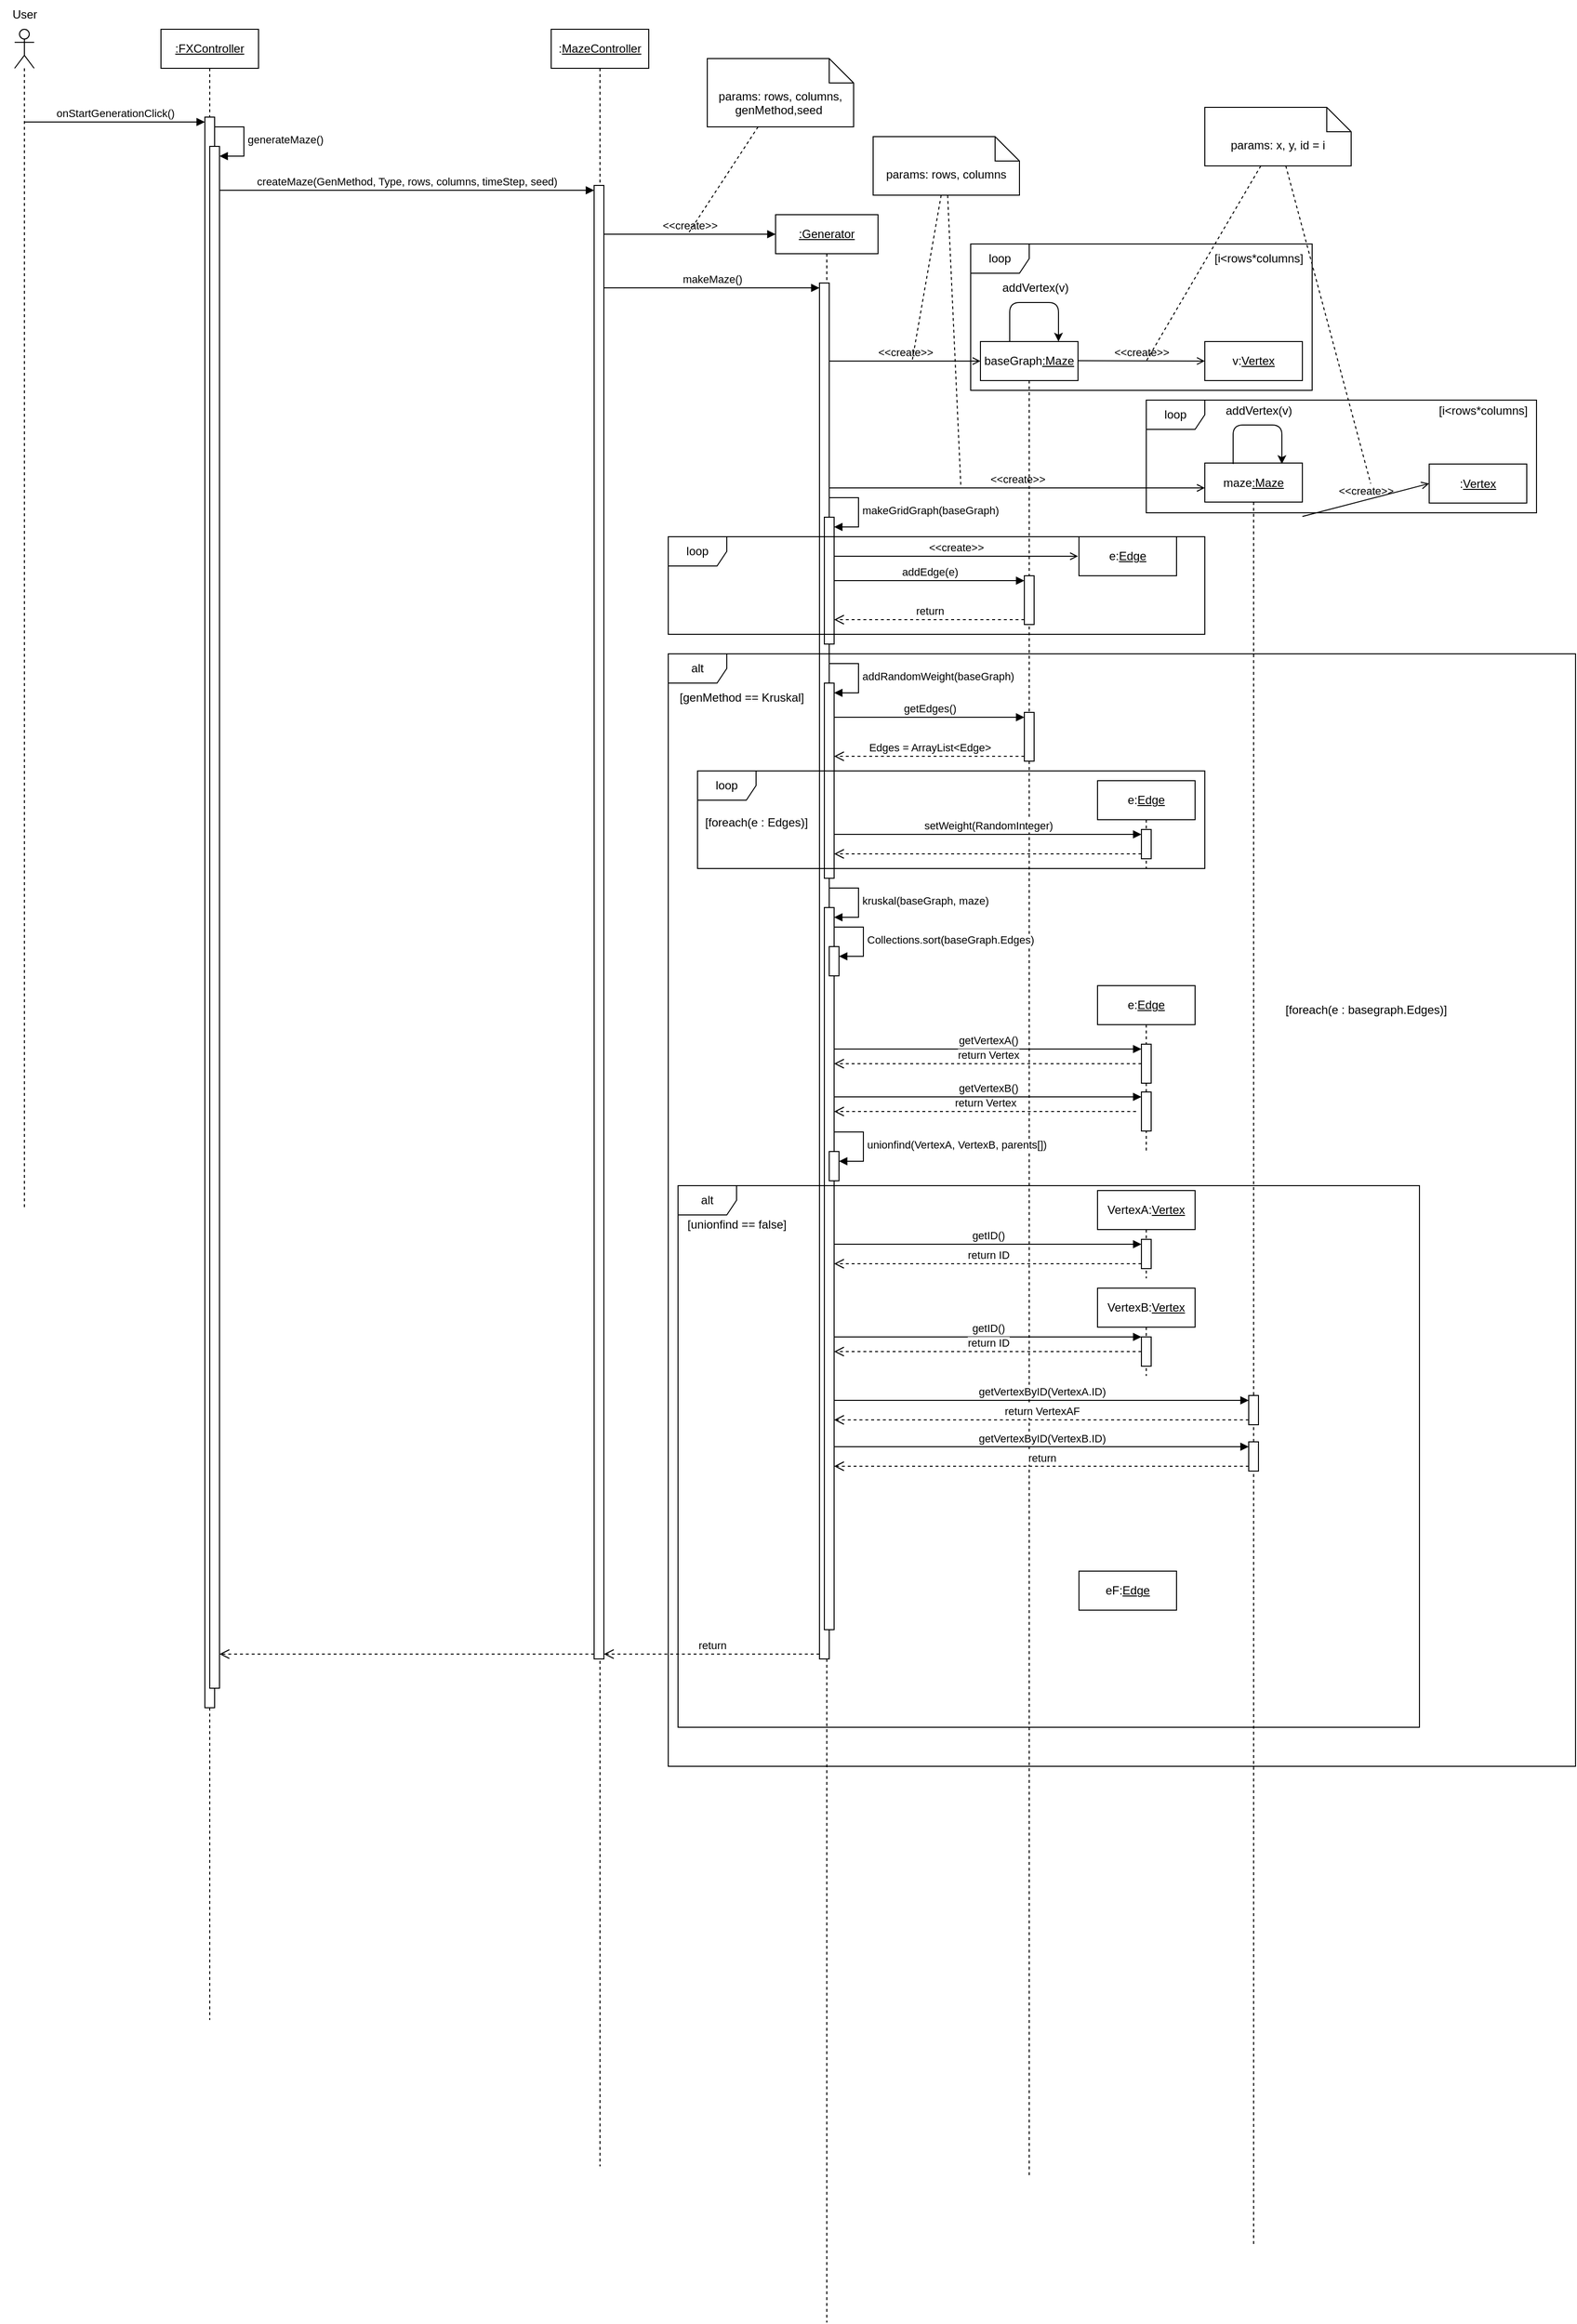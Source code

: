<mxfile>
    <diagram name="Page-1" id="IkOOb1YIsuJRBEpDu00r">
        <mxGraphModel dx="613" dy="276" grid="1" gridSize="10" guides="1" tooltips="1" connect="1" arrows="1" fold="1" page="1" pageScale="1" pageWidth="827" pageHeight="1169" math="0" shadow="0">
            <root>
                <mxCell id="0"/>
                <mxCell id="1" parent="0"/>
                <mxCell id="22" value="" style="shape=umlLifeline;perimeter=lifelinePerimeter;whiteSpace=wrap;html=1;container=1;dropTarget=0;collapsible=0;recursiveResize=0;outlineConnect=0;portConstraint=eastwest;newEdgeStyle={&quot;curved&quot;:0,&quot;rounded&quot;:0};participant=umlActor;" vertex="1" parent="1">
                    <mxGeometry x="50" y="40" width="20" height="1210" as="geometry"/>
                </mxCell>
                <mxCell id="23" value="User" style="text;html=1;align=center;verticalAlign=middle;resizable=0;points=[];autosize=1;strokeColor=none;fillColor=none;" vertex="1" parent="1">
                    <mxGeometry x="35" y="10" width="50" height="30" as="geometry"/>
                </mxCell>
                <mxCell id="24" value="&lt;u&gt;:FXController&lt;/u&gt;" style="shape=umlLifeline;perimeter=lifelinePerimeter;whiteSpace=wrap;html=1;container=1;dropTarget=0;collapsible=0;recursiveResize=0;outlineConnect=0;portConstraint=eastwest;newEdgeStyle={&quot;curved&quot;:0,&quot;rounded&quot;:0};" vertex="1" parent="1">
                    <mxGeometry x="200" y="40" width="100" height="2040" as="geometry"/>
                </mxCell>
                <mxCell id="26" value="" style="html=1;points=[[0,0,0,0,5],[0,1,0,0,-5],[1,0,0,0,5],[1,1,0,0,-5]];perimeter=orthogonalPerimeter;outlineConnect=0;targetShapes=umlLifeline;portConstraint=eastwest;newEdgeStyle={&quot;curved&quot;:0,&quot;rounded&quot;:0};" vertex="1" parent="24">
                    <mxGeometry x="45" y="90" width="10" height="1630" as="geometry"/>
                </mxCell>
                <mxCell id="30" value="" style="html=1;points=[[0,0,0,0,5],[0,1,0,0,-5],[1,0,0,0,5],[1,1,0,0,-5]];perimeter=orthogonalPerimeter;outlineConnect=0;targetShapes=umlLifeline;portConstraint=eastwest;newEdgeStyle={&quot;curved&quot;:0,&quot;rounded&quot;:0};" vertex="1" parent="24">
                    <mxGeometry x="50" y="120" width="10" height="1580" as="geometry"/>
                </mxCell>
                <mxCell id="31" value="generateMaze()" style="html=1;align=left;spacingLeft=2;endArrow=block;rounded=0;edgeStyle=orthogonalEdgeStyle;curved=0;rounded=0;" edge="1" target="30" parent="24">
                    <mxGeometry relative="1" as="geometry">
                        <mxPoint x="55" y="100" as="sourcePoint"/>
                        <Array as="points">
                            <mxPoint x="85" y="130"/>
                        </Array>
                    </mxGeometry>
                </mxCell>
                <mxCell id="25" value=":&lt;u&gt;MazeController&lt;/u&gt;" style="shape=umlLifeline;perimeter=lifelinePerimeter;whiteSpace=wrap;html=1;container=1;dropTarget=0;collapsible=0;recursiveResize=0;outlineConnect=0;portConstraint=eastwest;newEdgeStyle={&quot;curved&quot;:0,&quot;rounded&quot;:0};" vertex="1" parent="1">
                    <mxGeometry x="600" y="40" width="100" height="2190" as="geometry"/>
                </mxCell>
                <mxCell id="32" value="" style="html=1;points=[[0,0,0,0,5],[0,1,0,0,-5],[1,0,0,0,5],[1,1,0,0,-5]];perimeter=orthogonalPerimeter;outlineConnect=0;targetShapes=umlLifeline;portConstraint=eastwest;newEdgeStyle={&quot;curved&quot;:0,&quot;rounded&quot;:0};" vertex="1" parent="25">
                    <mxGeometry x="44" y="160" width="10" height="1510" as="geometry"/>
                </mxCell>
                <mxCell id="27" value="onStartGenerationClick()" style="html=1;verticalAlign=bottom;endArrow=block;curved=0;rounded=0;entryX=0;entryY=0;entryDx=0;entryDy=5;" edge="1" target="26" parent="1" source="22">
                    <mxGeometry relative="1" as="geometry">
                        <mxPoint x="175" y="135" as="sourcePoint"/>
                    </mxGeometry>
                </mxCell>
                <mxCell id="33" value="createMaze(GenMethod, Type, rows, columns, timeStep, seed)" style="html=1;verticalAlign=bottom;endArrow=block;curved=0;rounded=0;entryX=0;entryY=0;entryDx=0;entryDy=5;" edge="1" target="32" parent="1" source="30">
                    <mxGeometry relative="1" as="geometry">
                        <mxPoint x="374" y="205" as="sourcePoint"/>
                    </mxGeometry>
                </mxCell>
                <mxCell id="34" value="" style="html=1;verticalAlign=bottom;endArrow=open;dashed=1;endSize=8;curved=0;rounded=0;exitX=0;exitY=1;exitDx=0;exitDy=-5;" edge="1" source="32" parent="1" target="30">
                    <mxGeometry relative="1" as="geometry">
                        <mxPoint x="374" y="275" as="targetPoint"/>
                    </mxGeometry>
                </mxCell>
                <mxCell id="35" value="&lt;u&gt;:Generator&lt;/u&gt;" style="shape=umlLifeline;perimeter=lifelinePerimeter;whiteSpace=wrap;html=1;container=1;dropTarget=0;collapsible=0;recursiveResize=0;outlineConnect=0;portConstraint=eastwest;newEdgeStyle={&quot;curved&quot;:0,&quot;rounded&quot;:0};" vertex="1" parent="1">
                    <mxGeometry x="830" y="230" width="105" height="2160" as="geometry"/>
                </mxCell>
                <mxCell id="39" value="" style="html=1;points=[[0,0,0,0,5],[0,1,0,0,-5],[1,0,0,0,5],[1,1,0,0,-5]];perimeter=orthogonalPerimeter;outlineConnect=0;targetShapes=umlLifeline;portConstraint=eastwest;newEdgeStyle={&quot;curved&quot;:0,&quot;rounded&quot;:0};" vertex="1" parent="35">
                    <mxGeometry x="45" y="70" width="10" height="1410" as="geometry"/>
                </mxCell>
                <mxCell id="40" value="makeMaze()" style="html=1;verticalAlign=bottom;endArrow=block;curved=0;rounded=0;entryX=0;entryY=0;entryDx=0;entryDy=5;" edge="1" target="39" parent="35">
                    <mxGeometry relative="1" as="geometry">
                        <mxPoint x="-176" y="75" as="sourcePoint"/>
                    </mxGeometry>
                </mxCell>
                <mxCell id="68" value="" style="html=1;points=[[0,0,0,0,5],[0,1,0,0,-5],[1,0,0,0,5],[1,1,0,0,-5]];perimeter=orthogonalPerimeter;outlineConnect=0;targetShapes=umlLifeline;portConstraint=eastwest;newEdgeStyle={&quot;curved&quot;:0,&quot;rounded&quot;:0};" vertex="1" parent="35">
                    <mxGeometry x="50" y="310" width="10" height="130" as="geometry"/>
                </mxCell>
                <mxCell id="69" value="makeGridGraph(baseGraph)" style="html=1;align=left;spacingLeft=2;endArrow=block;rounded=0;edgeStyle=orthogonalEdgeStyle;curved=0;rounded=0;" edge="1" target="68" parent="35">
                    <mxGeometry relative="1" as="geometry">
                        <mxPoint x="55" y="290" as="sourcePoint"/>
                        <Array as="points">
                            <mxPoint x="85" y="320"/>
                        </Array>
                    </mxGeometry>
                </mxCell>
                <mxCell id="92" value="" style="html=1;points=[[0,0,0,0,5],[0,1,0,0,-5],[1,0,0,0,5],[1,1,0,0,-5]];perimeter=orthogonalPerimeter;outlineConnect=0;targetShapes=umlLifeline;portConstraint=eastwest;newEdgeStyle={&quot;curved&quot;:0,&quot;rounded&quot;:0};" vertex="1" parent="35">
                    <mxGeometry x="50" y="710" width="10" height="740" as="geometry"/>
                </mxCell>
                <mxCell id="93" value="kruskal(baseGraph, maze)" style="html=1;align=left;spacingLeft=2;endArrow=block;rounded=0;edgeStyle=orthogonalEdgeStyle;curved=0;rounded=0;" edge="1" target="92" parent="35">
                    <mxGeometry relative="1" as="geometry">
                        <mxPoint x="55" y="690" as="sourcePoint"/>
                        <Array as="points">
                            <mxPoint x="85" y="720"/>
                        </Array>
                    </mxGeometry>
                </mxCell>
                <mxCell id="36" value="&amp;lt;&amp;lt;create&amp;gt;&amp;gt;" style="html=1;verticalAlign=bottom;endArrow=block;curved=0;rounded=0;" edge="1" parent="1" source="32">
                    <mxGeometry width="80" relative="1" as="geometry">
                        <mxPoint x="730" y="250" as="sourcePoint"/>
                        <mxPoint x="830" y="250" as="targetPoint"/>
                    </mxGeometry>
                </mxCell>
                <mxCell id="37" value="params: rows, columns, genMethod,seed&amp;nbsp;" style="shape=note2;boundedLbl=1;whiteSpace=wrap;html=1;size=25;verticalAlign=top;align=center;" vertex="1" parent="1">
                    <mxGeometry x="760" y="70" width="150" height="70" as="geometry"/>
                </mxCell>
                <mxCell id="38" value="" style="endArrow=none;dashed=1;html=1;" edge="1" parent="1" source="37">
                    <mxGeometry width="50" height="50" relative="1" as="geometry">
                        <mxPoint x="980" y="150" as="sourcePoint"/>
                        <mxPoint x="740" y="250" as="targetPoint"/>
                    </mxGeometry>
                </mxCell>
                <mxCell id="42" value="alt" style="shape=umlFrame;whiteSpace=wrap;html=1;pointerEvents=0;" vertex="1" parent="1">
                    <mxGeometry x="720" y="680" width="930" height="1140" as="geometry"/>
                </mxCell>
                <mxCell id="41" value="return" style="html=1;verticalAlign=bottom;endArrow=open;dashed=1;endSize=8;curved=0;rounded=0;exitX=0;exitY=1;exitDx=0;exitDy=-5;" edge="1" source="39" parent="1" target="32">
                    <mxGeometry relative="1" as="geometry">
                        <mxPoint x="805" y="375" as="targetPoint"/>
                    </mxGeometry>
                </mxCell>
                <mxCell id="43" value="baseGraph&lt;u&gt;:Maze&lt;/u&gt;" style="shape=umlLifeline;perimeter=lifelinePerimeter;whiteSpace=wrap;html=1;container=1;dropTarget=0;collapsible=0;recursiveResize=0;outlineConnect=0;portConstraint=eastwest;newEdgeStyle={&quot;curved&quot;:0,&quot;rounded&quot;:0};" vertex="1" parent="1">
                    <mxGeometry x="1040" y="360" width="100" height="1880" as="geometry"/>
                </mxCell>
                <mxCell id="87" value="" style="html=1;points=[[0,0,0,0,5],[0,1,0,0,-5],[1,0,0,0,5],[1,1,0,0,-5]];perimeter=orthogonalPerimeter;outlineConnect=0;targetShapes=umlLifeline;portConstraint=eastwest;newEdgeStyle={&quot;curved&quot;:0,&quot;rounded&quot;:0};" vertex="1" parent="43">
                    <mxGeometry x="45" y="380" width="10" height="50" as="geometry"/>
                </mxCell>
                <mxCell id="44" value="v:&lt;u&gt;Vertex&lt;/u&gt;" style="shape=umlLifeline;perimeter=lifelinePerimeter;whiteSpace=wrap;html=1;container=1;dropTarget=0;collapsible=0;recursiveResize=0;outlineConnect=0;portConstraint=eastwest;newEdgeStyle={&quot;curved&quot;:0,&quot;rounded&quot;:0};" vertex="1" parent="1">
                    <mxGeometry x="1270" y="360" width="100" height="40" as="geometry"/>
                </mxCell>
                <mxCell id="45" value="loop" style="shape=umlFrame;whiteSpace=wrap;html=1;pointerEvents=0;" vertex="1" parent="1">
                    <mxGeometry x="1030" y="260" width="350" height="150" as="geometry"/>
                </mxCell>
                <mxCell id="47" value="[i&amp;lt;rows*columns]" style="text;html=1;align=center;verticalAlign=middle;resizable=0;points=[];autosize=1;strokeColor=none;fillColor=none;" vertex="1" parent="1">
                    <mxGeometry x="1270" y="260" width="110" height="30" as="geometry"/>
                </mxCell>
                <mxCell id="48" value="&amp;lt;&amp;lt;create&amp;gt;&amp;gt;" style="html=1;verticalAlign=bottom;labelBackgroundColor=none;endArrow=open;endFill=0;" edge="1" parent="1" source="39">
                    <mxGeometry width="160" relative="1" as="geometry">
                        <mxPoint x="910" y="330" as="sourcePoint"/>
                        <mxPoint x="1040" y="380" as="targetPoint"/>
                    </mxGeometry>
                </mxCell>
                <mxCell id="51" value="&amp;lt;&amp;lt;create&amp;gt;&amp;gt;" style="html=1;verticalAlign=bottom;labelBackgroundColor=none;endArrow=open;endFill=0;entryX=0;entryY=0.5;entryDx=0;entryDy=0;entryPerimeter=0;" edge="1" parent="1" target="44">
                    <mxGeometry width="160" relative="1" as="geometry">
                        <mxPoint x="1140.231" y="379.62" as="sourcePoint"/>
                        <mxPoint x="1260" y="380" as="targetPoint"/>
                    </mxGeometry>
                </mxCell>
                <mxCell id="52" value="params: rows, columns" style="shape=note2;boundedLbl=1;whiteSpace=wrap;html=1;size=25;verticalAlign=top;align=center;" vertex="1" parent="1">
                    <mxGeometry x="930" y="150" width="150" height="60" as="geometry"/>
                </mxCell>
                <mxCell id="53" value="" style="endArrow=none;dashed=1;html=1;" edge="1" parent="1" source="52">
                    <mxGeometry width="50" height="50" relative="1" as="geometry">
                        <mxPoint x="822" y="150" as="sourcePoint"/>
                        <mxPoint x="970" y="380" as="targetPoint"/>
                    </mxGeometry>
                </mxCell>
                <mxCell id="54" value="" style="endArrow=none;dashed=1;html=1;" edge="1" parent="1" source="55">
                    <mxGeometry width="50" height="50" relative="1" as="geometry">
                        <mxPoint x="1240" y="210" as="sourcePoint"/>
                        <mxPoint x="1210" y="380" as="targetPoint"/>
                    </mxGeometry>
                </mxCell>
                <mxCell id="55" value="params: x, y, id = i" style="shape=note2;boundedLbl=1;whiteSpace=wrap;html=1;size=25;verticalAlign=top;align=center;" vertex="1" parent="1">
                    <mxGeometry x="1270" y="120" width="150" height="60" as="geometry"/>
                </mxCell>
                <mxCell id="56" value=":&lt;u&gt;Vertex&lt;/u&gt;" style="shape=umlLifeline;perimeter=lifelinePerimeter;whiteSpace=wrap;html=1;container=1;dropTarget=0;collapsible=0;recursiveResize=0;outlineConnect=0;portConstraint=eastwest;newEdgeStyle={&quot;curved&quot;:0,&quot;rounded&quot;:0};" vertex="1" parent="1">
                    <mxGeometry x="1500" y="485.5" width="100" height="40" as="geometry"/>
                </mxCell>
                <mxCell id="57" value="loop" style="shape=umlFrame;whiteSpace=wrap;html=1;pointerEvents=0;" vertex="1" parent="1">
                    <mxGeometry x="1210" y="420" width="400" height="115.5" as="geometry"/>
                </mxCell>
                <mxCell id="58" value="[i&amp;lt;rows*columns]" style="text;html=1;align=center;verticalAlign=middle;resizable=0;points=[];autosize=1;strokeColor=none;fillColor=none;" vertex="1" parent="1">
                    <mxGeometry x="1500" y="415.5" width="110" height="30" as="geometry"/>
                </mxCell>
                <mxCell id="59" value="&amp;lt;&amp;lt;create&amp;gt;&amp;gt;" style="html=1;verticalAlign=bottom;labelBackgroundColor=none;endArrow=open;endFill=0;entryX=0;entryY=0.5;entryDx=0;entryDy=0;entryPerimeter=0;exitX=1;exitY=0.03;exitDx=0;exitDy=0;exitPerimeter=0;" edge="1" parent="1" target="56" source="61">
                    <mxGeometry width="160" relative="1" as="geometry">
                        <mxPoint x="1370.231" y="479.62" as="sourcePoint"/>
                        <mxPoint x="1490" y="480" as="targetPoint"/>
                    </mxGeometry>
                </mxCell>
                <mxCell id="61" value="maze&lt;u&gt;:Maze&lt;/u&gt;" style="shape=umlLifeline;perimeter=lifelinePerimeter;whiteSpace=wrap;html=1;container=1;dropTarget=0;collapsible=0;recursiveResize=0;outlineConnect=0;portConstraint=eastwest;newEdgeStyle={&quot;curved&quot;:0,&quot;rounded&quot;:0};" vertex="1" parent="1">
                    <mxGeometry x="1270" y="484.5" width="100" height="1825.5" as="geometry"/>
                </mxCell>
                <mxCell id="62" value="" style="endArrow=none;dashed=1;html=1;" edge="1" parent="1" source="55">
                    <mxGeometry width="50" height="50" relative="1" as="geometry">
                        <mxPoint x="1435.5" y="235.5" as="sourcePoint"/>
                        <mxPoint x="1440" y="505.5" as="targetPoint"/>
                    </mxGeometry>
                </mxCell>
                <mxCell id="63" value="&amp;lt;&amp;lt;create&amp;gt;&amp;gt;" style="html=1;verticalAlign=bottom;labelBackgroundColor=none;endArrow=open;endFill=0;" edge="1" parent="1">
                    <mxGeometry width="160" relative="1" as="geometry">
                        <mxPoint x="885.0" y="510" as="sourcePoint"/>
                        <mxPoint x="1270" y="510" as="targetPoint"/>
                    </mxGeometry>
                </mxCell>
                <mxCell id="64" value="" style="endArrow=none;dashed=1;html=1;" edge="1" parent="1" source="52">
                    <mxGeometry width="50" height="50" relative="1" as="geometry">
                        <mxPoint x="1010" y="220" as="sourcePoint"/>
                        <mxPoint x="1020" y="510" as="targetPoint"/>
                    </mxGeometry>
                </mxCell>
                <mxCell id="65" value="" style="html=1;points=[[0,0,0,0,5],[0,1,0,0,-5],[1,0,0,0,5],[1,1,0,0,-5]];perimeter=orthogonalPerimeter;outlineConnect=0;targetShapes=umlLifeline;portConstraint=eastwest;newEdgeStyle={&quot;curved&quot;:0,&quot;rounded&quot;:0};" vertex="1" parent="1">
                    <mxGeometry x="880" y="710" width="10" height="200" as="geometry"/>
                </mxCell>
                <mxCell id="66" value="addRandomWeight(baseGraph)" style="html=1;align=left;spacingLeft=2;endArrow=block;rounded=0;edgeStyle=orthogonalEdgeStyle;curved=0;rounded=0;" edge="1" target="65" parent="1">
                    <mxGeometry relative="1" as="geometry">
                        <mxPoint x="885" y="690" as="sourcePoint"/>
                        <Array as="points">
                            <mxPoint x="915" y="720"/>
                        </Array>
                    </mxGeometry>
                </mxCell>
                <mxCell id="67" value="[genMethod == Kruskal]" style="text;html=1;align=center;verticalAlign=middle;resizable=0;points=[];autosize=1;strokeColor=none;fillColor=none;" vertex="1" parent="1">
                    <mxGeometry x="720" y="710" width="150" height="30" as="geometry"/>
                </mxCell>
                <mxCell id="70" value="e:&lt;u&gt;Edge&lt;/u&gt;" style="shape=umlLifeline;perimeter=lifelinePerimeter;whiteSpace=wrap;html=1;container=1;dropTarget=0;collapsible=0;recursiveResize=0;outlineConnect=0;portConstraint=eastwest;newEdgeStyle={&quot;curved&quot;:0,&quot;rounded&quot;:0};" vertex="1" parent="1">
                    <mxGeometry x="1141" y="560" width="100" height="40" as="geometry"/>
                </mxCell>
                <mxCell id="71" value="loop" style="shape=umlFrame;whiteSpace=wrap;html=1;pointerEvents=0;" vertex="1" parent="1">
                    <mxGeometry x="720" y="560" width="550" height="100" as="geometry"/>
                </mxCell>
                <mxCell id="72" value="" style="html=1;points=[[0,0,0,0,5],[0,1,0,0,-5],[1,0,0,0,5],[1,1,0,0,-5]];perimeter=orthogonalPerimeter;outlineConnect=0;targetShapes=umlLifeline;portConstraint=eastwest;newEdgeStyle={&quot;curved&quot;:0,&quot;rounded&quot;:0};" vertex="1" parent="1">
                    <mxGeometry x="1085" y="600" width="10" height="50" as="geometry"/>
                </mxCell>
                <mxCell id="73" value="addEdge(e)" style="html=1;verticalAlign=bottom;endArrow=block;curved=0;rounded=0;entryX=0;entryY=0;entryDx=0;entryDy=5;" edge="1" target="72" parent="1" source="68">
                    <mxGeometry relative="1" as="geometry">
                        <mxPoint x="1015" y="575" as="sourcePoint"/>
                    </mxGeometry>
                </mxCell>
                <mxCell id="74" value="return" style="html=1;verticalAlign=bottom;endArrow=open;dashed=1;endSize=8;curved=0;rounded=0;exitX=0;exitY=1;exitDx=0;exitDy=-5;" edge="1" source="72" parent="1" target="68">
                    <mxGeometry relative="1" as="geometry">
                        <mxPoint x="1015" y="645" as="targetPoint"/>
                    </mxGeometry>
                </mxCell>
                <mxCell id="75" value="&amp;lt;&amp;lt;create&amp;gt;&amp;gt;" style="html=1;verticalAlign=bottom;labelBackgroundColor=none;endArrow=open;endFill=0;" edge="1" parent="1" source="68">
                    <mxGeometry width="160" relative="1" as="geometry">
                        <mxPoint x="895" y="488" as="sourcePoint"/>
                        <mxPoint x="1140" y="580" as="targetPoint"/>
                        <Array as="points">
                            <mxPoint x="1110" y="580"/>
                        </Array>
                    </mxGeometry>
                </mxCell>
                <mxCell id="79" value="" style="endArrow=classic;html=1;" edge="1" parent="1">
                    <mxGeometry width="50" height="50" relative="1" as="geometry">
                        <mxPoint x="1070" y="360" as="sourcePoint"/>
                        <mxPoint x="1120" y="360" as="targetPoint"/>
                        <Array as="points">
                            <mxPoint x="1070" y="320"/>
                            <mxPoint x="1120" y="320"/>
                        </Array>
                    </mxGeometry>
                </mxCell>
                <mxCell id="80" value="addVertex(v)" style="text;html=1;align=center;verticalAlign=middle;resizable=0;points=[];autosize=1;strokeColor=none;fillColor=none;" vertex="1" parent="1">
                    <mxGeometry x="1051" y="290" width="90" height="30" as="geometry"/>
                </mxCell>
                <mxCell id="81" value="" style="endArrow=classic;html=1;" edge="1" parent="1">
                    <mxGeometry width="50" height="50" relative="1" as="geometry">
                        <mxPoint x="1299" y="485.5" as="sourcePoint"/>
                        <mxPoint x="1349" y="485.5" as="targetPoint"/>
                        <Array as="points">
                            <mxPoint x="1299" y="445.5"/>
                            <mxPoint x="1349" y="445.5"/>
                        </Array>
                    </mxGeometry>
                </mxCell>
                <mxCell id="82" value="addVertex(v)" style="text;html=1;align=center;verticalAlign=middle;resizable=0;points=[];autosize=1;strokeColor=none;fillColor=none;" vertex="1" parent="1">
                    <mxGeometry x="1280" y="415.5" width="90" height="30" as="geometry"/>
                </mxCell>
                <mxCell id="83" value="e:&lt;u&gt;Edge&lt;/u&gt;" style="shape=umlLifeline;perimeter=lifelinePerimeter;whiteSpace=wrap;html=1;container=1;dropTarget=0;collapsible=0;recursiveResize=0;outlineConnect=0;portConstraint=eastwest;newEdgeStyle={&quot;curved&quot;:0,&quot;rounded&quot;:0};" vertex="1" parent="1">
                    <mxGeometry x="1160" y="810" width="100" height="90" as="geometry"/>
                </mxCell>
                <mxCell id="84" value="" style="html=1;points=[[0,0,0,0,5],[0,1,0,0,-5],[1,0,0,0,5],[1,1,0,0,-5]];perimeter=orthogonalPerimeter;outlineConnect=0;targetShapes=umlLifeline;portConstraint=eastwest;newEdgeStyle={&quot;curved&quot;:0,&quot;rounded&quot;:0};" vertex="1" parent="83">
                    <mxGeometry x="45" y="50" width="10" height="30" as="geometry"/>
                </mxCell>
                <mxCell id="86" value="" style="html=1;verticalAlign=bottom;endArrow=open;dashed=1;endSize=8;curved=0;rounded=0;exitX=0;exitY=1;exitDx=0;exitDy=-5;" edge="1" source="84" parent="1" target="65">
                    <mxGeometry relative="1" as="geometry">
                        <mxPoint x="1135" y="845" as="targetPoint"/>
                    </mxGeometry>
                </mxCell>
                <mxCell id="85" value="setWeight(RandomInteger)" style="html=1;verticalAlign=bottom;endArrow=block;curved=0;rounded=0;entryX=0;entryY=0;entryDx=0;entryDy=5;" edge="1" target="84" parent="1" source="65">
                    <mxGeometry relative="1" as="geometry">
                        <mxPoint x="1135" y="775" as="sourcePoint"/>
                    </mxGeometry>
                </mxCell>
                <mxCell id="88" value="getEdges()" style="html=1;verticalAlign=bottom;endArrow=block;curved=0;rounded=0;entryX=0;entryY=0;entryDx=0;entryDy=5;" edge="1" target="87" parent="1" source="65">
                    <mxGeometry relative="1" as="geometry">
                        <mxPoint x="1015" y="755" as="sourcePoint"/>
                    </mxGeometry>
                </mxCell>
                <mxCell id="89" value="Edges = ArrayList&amp;lt;Edge&amp;gt;" style="html=1;verticalAlign=bottom;endArrow=open;dashed=1;endSize=8;curved=0;rounded=0;exitX=0;exitY=1;exitDx=0;exitDy=-5;" edge="1" source="87" parent="1" target="65">
                    <mxGeometry relative="1" as="geometry">
                        <mxPoint x="1015" y="825" as="targetPoint"/>
                    </mxGeometry>
                </mxCell>
                <mxCell id="90" value="loop" style="shape=umlFrame;whiteSpace=wrap;html=1;pointerEvents=0;" vertex="1" parent="1">
                    <mxGeometry x="750" y="800" width="520" height="100" as="geometry"/>
                </mxCell>
                <mxCell id="91" value="[foreach(e : Edges)]" style="text;html=1;align=center;verticalAlign=middle;resizable=0;points=[];autosize=1;strokeColor=none;fillColor=none;" vertex="1" parent="1">
                    <mxGeometry x="745" y="838" width="130" height="30" as="geometry"/>
                </mxCell>
                <mxCell id="94" value="" style="html=1;points=[[0,0,0,0,5],[0,1,0,0,-5],[1,0,0,0,5],[1,1,0,0,-5]];perimeter=orthogonalPerimeter;outlineConnect=0;targetShapes=umlLifeline;portConstraint=eastwest;newEdgeStyle={&quot;curved&quot;:0,&quot;rounded&quot;:0};" vertex="1" parent="1">
                    <mxGeometry x="885" y="980" width="10" height="30" as="geometry"/>
                </mxCell>
                <mxCell id="95" value="Collections.sort(baseGraph.Edges)" style="html=1;align=left;spacingLeft=2;endArrow=block;rounded=0;edgeStyle=orthogonalEdgeStyle;curved=0;rounded=0;" edge="1" target="94" parent="1">
                    <mxGeometry relative="1" as="geometry">
                        <mxPoint x="890" y="960" as="sourcePoint"/>
                        <Array as="points">
                            <mxPoint x="920" y="990"/>
                        </Array>
                    </mxGeometry>
                </mxCell>
                <mxCell id="98" value="e:&lt;u&gt;Edge&lt;/u&gt;" style="shape=umlLifeline;perimeter=lifelinePerimeter;whiteSpace=wrap;html=1;container=1;dropTarget=0;collapsible=0;recursiveResize=0;outlineConnect=0;portConstraint=eastwest;newEdgeStyle={&quot;curved&quot;:0,&quot;rounded&quot;:0};" vertex="1" parent="1">
                    <mxGeometry x="1160" y="1020" width="100" height="170" as="geometry"/>
                </mxCell>
                <mxCell id="101" value="" style="html=1;points=[[0,0,0,0,5],[0,1,0,0,-5],[1,0,0,0,5],[1,1,0,0,-5]];perimeter=orthogonalPerimeter;outlineConnect=0;targetShapes=umlLifeline;portConstraint=eastwest;newEdgeStyle={&quot;curved&quot;:0,&quot;rounded&quot;:0};" vertex="1" parent="98">
                    <mxGeometry x="45" y="60" width="10" height="40" as="geometry"/>
                </mxCell>
                <mxCell id="107" value="" style="html=1;points=[[0,0,0,0,5],[0,1,0,0,-5],[1,0,0,0,5],[1,1,0,0,-5]];perimeter=orthogonalPerimeter;outlineConnect=0;targetShapes=umlLifeline;portConstraint=eastwest;newEdgeStyle={&quot;curved&quot;:0,&quot;rounded&quot;:0};" vertex="1" parent="98">
                    <mxGeometry x="45" y="109" width="10" height="40" as="geometry"/>
                </mxCell>
                <mxCell id="109" value="return Vertex" style="html=1;verticalAlign=bottom;endArrow=open;dashed=1;endSize=8;curved=0;rounded=0;" edge="1" parent="98" target="92">
                    <mxGeometry relative="1" as="geometry">
                        <mxPoint x="-270" y="129" as="targetPoint"/>
                        <mxPoint x="39.5" y="129" as="sourcePoint"/>
                    </mxGeometry>
                </mxCell>
                <mxCell id="100" value="[foreach(e : basegraph.Edges)]" style="text;html=1;align=center;verticalAlign=middle;resizable=0;points=[];autosize=1;strokeColor=none;fillColor=none;" vertex="1" parent="1">
                    <mxGeometry x="1340" y="1030" width="190" height="30" as="geometry"/>
                </mxCell>
                <mxCell id="102" value="getVertexA()" style="html=1;verticalAlign=bottom;endArrow=block;curved=0;rounded=0;entryX=0;entryY=0;entryDx=0;entryDy=5;" edge="1" target="101" parent="1" source="92">
                    <mxGeometry relative="1" as="geometry">
                        <mxPoint x="1135" y="1075" as="sourcePoint"/>
                    </mxGeometry>
                </mxCell>
                <mxCell id="103" value="return Vertex" style="html=1;verticalAlign=bottom;endArrow=open;dashed=1;endSize=8;curved=0;rounded=0;" edge="1" source="101" parent="1" target="92">
                    <mxGeometry relative="1" as="geometry">
                        <mxPoint x="1135" y="1145" as="targetPoint"/>
                    </mxGeometry>
                </mxCell>
                <mxCell id="108" value="getVertexB()" style="html=1;verticalAlign=bottom;endArrow=block;curved=0;rounded=0;entryX=0;entryY=0;entryDx=0;entryDy=5;" edge="1" parent="1" target="107" source="92">
                    <mxGeometry relative="1" as="geometry">
                        <mxPoint x="890" y="1134" as="sourcePoint"/>
                    </mxGeometry>
                </mxCell>
                <mxCell id="111" value="" style="html=1;points=[[0,0,0,0,5],[0,1,0,0,-5],[1,0,0,0,5],[1,1,0,0,-5]];perimeter=orthogonalPerimeter;outlineConnect=0;targetShapes=umlLifeline;portConstraint=eastwest;newEdgeStyle={&quot;curved&quot;:0,&quot;rounded&quot;:0};" vertex="1" parent="1">
                    <mxGeometry x="885" y="1190" width="10" height="30" as="geometry"/>
                </mxCell>
                <mxCell id="112" value="unionfind(VertexA, VertexB, parents[])" style="html=1;align=left;spacingLeft=2;endArrow=block;rounded=0;edgeStyle=orthogonalEdgeStyle;curved=0;rounded=0;" edge="1" target="111" parent="1">
                    <mxGeometry relative="1" as="geometry">
                        <mxPoint x="890" y="1170" as="sourcePoint"/>
                        <Array as="points">
                            <mxPoint x="920" y="1200"/>
                        </Array>
                    </mxGeometry>
                </mxCell>
                <mxCell id="113" value="alt" style="shape=umlFrame;whiteSpace=wrap;html=1;pointerEvents=0;" vertex="1" parent="1">
                    <mxGeometry x="730" y="1225" width="760" height="555" as="geometry"/>
                </mxCell>
                <mxCell id="114" value="[unionfind == false]" style="text;html=1;align=center;verticalAlign=middle;resizable=0;points=[];autosize=1;strokeColor=none;fillColor=none;" vertex="1" parent="1">
                    <mxGeometry x="730" y="1250" width="120" height="30" as="geometry"/>
                </mxCell>
                <mxCell id="124" value="VertexA:&lt;u&gt;Vertex&lt;/u&gt;" style="shape=umlLifeline;perimeter=lifelinePerimeter;whiteSpace=wrap;html=1;container=1;dropTarget=0;collapsible=0;recursiveResize=0;outlineConnect=0;portConstraint=eastwest;newEdgeStyle={&quot;curved&quot;:0,&quot;rounded&quot;:0};" vertex="1" parent="1">
                    <mxGeometry x="1160" y="1230" width="100" height="90" as="geometry"/>
                </mxCell>
                <mxCell id="128" value="" style="html=1;points=[[0,0,0,0,5],[0,1,0,0,-5],[1,0,0,0,5],[1,1,0,0,-5]];perimeter=orthogonalPerimeter;outlineConnect=0;targetShapes=umlLifeline;portConstraint=eastwest;newEdgeStyle={&quot;curved&quot;:0,&quot;rounded&quot;:0};" vertex="1" parent="124">
                    <mxGeometry x="45" y="50" width="10" height="30" as="geometry"/>
                </mxCell>
                <mxCell id="129" value="getID()" style="html=1;verticalAlign=bottom;endArrow=block;curved=0;rounded=0;entryX=0;entryY=0;entryDx=0;entryDy=5;" edge="1" target="128" parent="1" source="92">
                    <mxGeometry x="-0.001" relative="1" as="geometry">
                        <mxPoint x="1135" y="1285" as="sourcePoint"/>
                        <mxPoint as="offset"/>
                    </mxGeometry>
                </mxCell>
                <mxCell id="130" value="return ID" style="html=1;verticalAlign=bottom;endArrow=open;dashed=1;endSize=8;curved=0;rounded=0;exitX=0;exitY=1;exitDx=0;exitDy=-5;" edge="1" source="128" parent="1" target="92">
                    <mxGeometry relative="1" as="geometry">
                        <mxPoint x="1135" y="1355" as="targetPoint"/>
                    </mxGeometry>
                </mxCell>
                <mxCell id="131" value="VertexB:&lt;u&gt;Vertex&lt;/u&gt;" style="shape=umlLifeline;perimeter=lifelinePerimeter;whiteSpace=wrap;html=1;container=1;dropTarget=0;collapsible=0;recursiveResize=0;outlineConnect=0;portConstraint=eastwest;newEdgeStyle={&quot;curved&quot;:0,&quot;rounded&quot;:0};" vertex="1" parent="1">
                    <mxGeometry x="1160" y="1330" width="100" height="90" as="geometry"/>
                </mxCell>
                <mxCell id="132" value="" style="html=1;points=[[0,0,0,0,5],[0,1,0,0,-5],[1,0,0,0,5],[1,1,0,0,-5]];perimeter=orthogonalPerimeter;outlineConnect=0;targetShapes=umlLifeline;portConstraint=eastwest;newEdgeStyle={&quot;curved&quot;:0,&quot;rounded&quot;:0};" vertex="1" parent="131">
                    <mxGeometry x="45" y="50" width="10" height="30" as="geometry"/>
                </mxCell>
                <mxCell id="133" value="getID()" style="html=1;verticalAlign=bottom;endArrow=block;curved=0;rounded=0;" edge="1" parent="1" source="92" target="132">
                    <mxGeometry x="-0.001" relative="1" as="geometry">
                        <mxPoint x="900" y="1295" as="sourcePoint"/>
                        <mxPoint x="1215" y="1295" as="targetPoint"/>
                        <mxPoint as="offset"/>
                    </mxGeometry>
                </mxCell>
                <mxCell id="134" value="return ID" style="html=1;verticalAlign=bottom;endArrow=open;dashed=1;endSize=8;curved=0;rounded=0;" edge="1" parent="1" source="132" target="92">
                    <mxGeometry relative="1" as="geometry">
                        <mxPoint x="900" y="1315" as="targetPoint"/>
                        <mxPoint x="1215" y="1315" as="sourcePoint"/>
                    </mxGeometry>
                </mxCell>
                <mxCell id="135" value="eF:&lt;u&gt;Edge&lt;/u&gt;" style="shape=umlLifeline;perimeter=lifelinePerimeter;whiteSpace=wrap;html=1;container=1;dropTarget=0;collapsible=0;recursiveResize=0;outlineConnect=0;portConstraint=eastwest;newEdgeStyle={&quot;curved&quot;:0,&quot;rounded&quot;:0};" vertex="1" parent="1">
                    <mxGeometry x="1141" y="1620" width="100" height="40" as="geometry"/>
                </mxCell>
                <mxCell id="137" value="" style="html=1;points=[[0,0,0,0,5],[0,1,0,0,-5],[1,0,0,0,5],[1,1,0,0,-5]];perimeter=orthogonalPerimeter;outlineConnect=0;targetShapes=umlLifeline;portConstraint=eastwest;newEdgeStyle={&quot;curved&quot;:0,&quot;rounded&quot;:0};" vertex="1" parent="1">
                    <mxGeometry x="1315" y="1440" width="10" height="30" as="geometry"/>
                </mxCell>
                <mxCell id="138" value="getVertexByID(VertexA.ID)" style="html=1;verticalAlign=bottom;endArrow=block;curved=0;rounded=0;entryX=0;entryY=0;entryDx=0;entryDy=5;" edge="1" target="137" parent="1" source="92">
                    <mxGeometry relative="1" as="geometry">
                        <mxPoint x="1245" y="1445" as="sourcePoint"/>
                    </mxGeometry>
                </mxCell>
                <mxCell id="139" value="return VertexAF" style="html=1;verticalAlign=bottom;endArrow=open;dashed=1;endSize=8;curved=0;rounded=0;exitX=0;exitY=1;exitDx=0;exitDy=-5;" edge="1" source="137" parent="1" target="92">
                    <mxGeometry relative="1" as="geometry">
                        <mxPoint x="1245" y="1515" as="targetPoint"/>
                    </mxGeometry>
                </mxCell>
                <mxCell id="140" value="" style="html=1;points=[[0,0,0,0,5],[0,1,0,0,-5],[1,0,0,0,5],[1,1,0,0,-5]];perimeter=orthogonalPerimeter;outlineConnect=0;targetShapes=umlLifeline;portConstraint=eastwest;newEdgeStyle={&quot;curved&quot;:0,&quot;rounded&quot;:0};" vertex="1" parent="1">
                    <mxGeometry x="1315" y="1487.5" width="10" height="30" as="geometry"/>
                </mxCell>
                <mxCell id="141" value="getVertexByID(VertexB.ID)" style="html=1;verticalAlign=bottom;endArrow=block;curved=0;rounded=0;entryX=0;entryY=0;entryDx=0;entryDy=5;" edge="1" target="140" parent="1" source="92">
                    <mxGeometry x="0.0" relative="1" as="geometry">
                        <mxPoint x="1245" y="1505" as="sourcePoint"/>
                        <mxPoint as="offset"/>
                    </mxGeometry>
                </mxCell>
                <mxCell id="142" value="return" style="html=1;verticalAlign=bottom;endArrow=open;dashed=1;endSize=8;curved=0;rounded=0;exitX=0;exitY=1;exitDx=0;exitDy=-5;" edge="1" source="140" parent="1" target="92">
                    <mxGeometry relative="1" as="geometry">
                        <mxPoint x="1245" y="1575" as="targetPoint"/>
                    </mxGeometry>
                </mxCell>
            </root>
        </mxGraphModel>
    </diagram>
</mxfile>